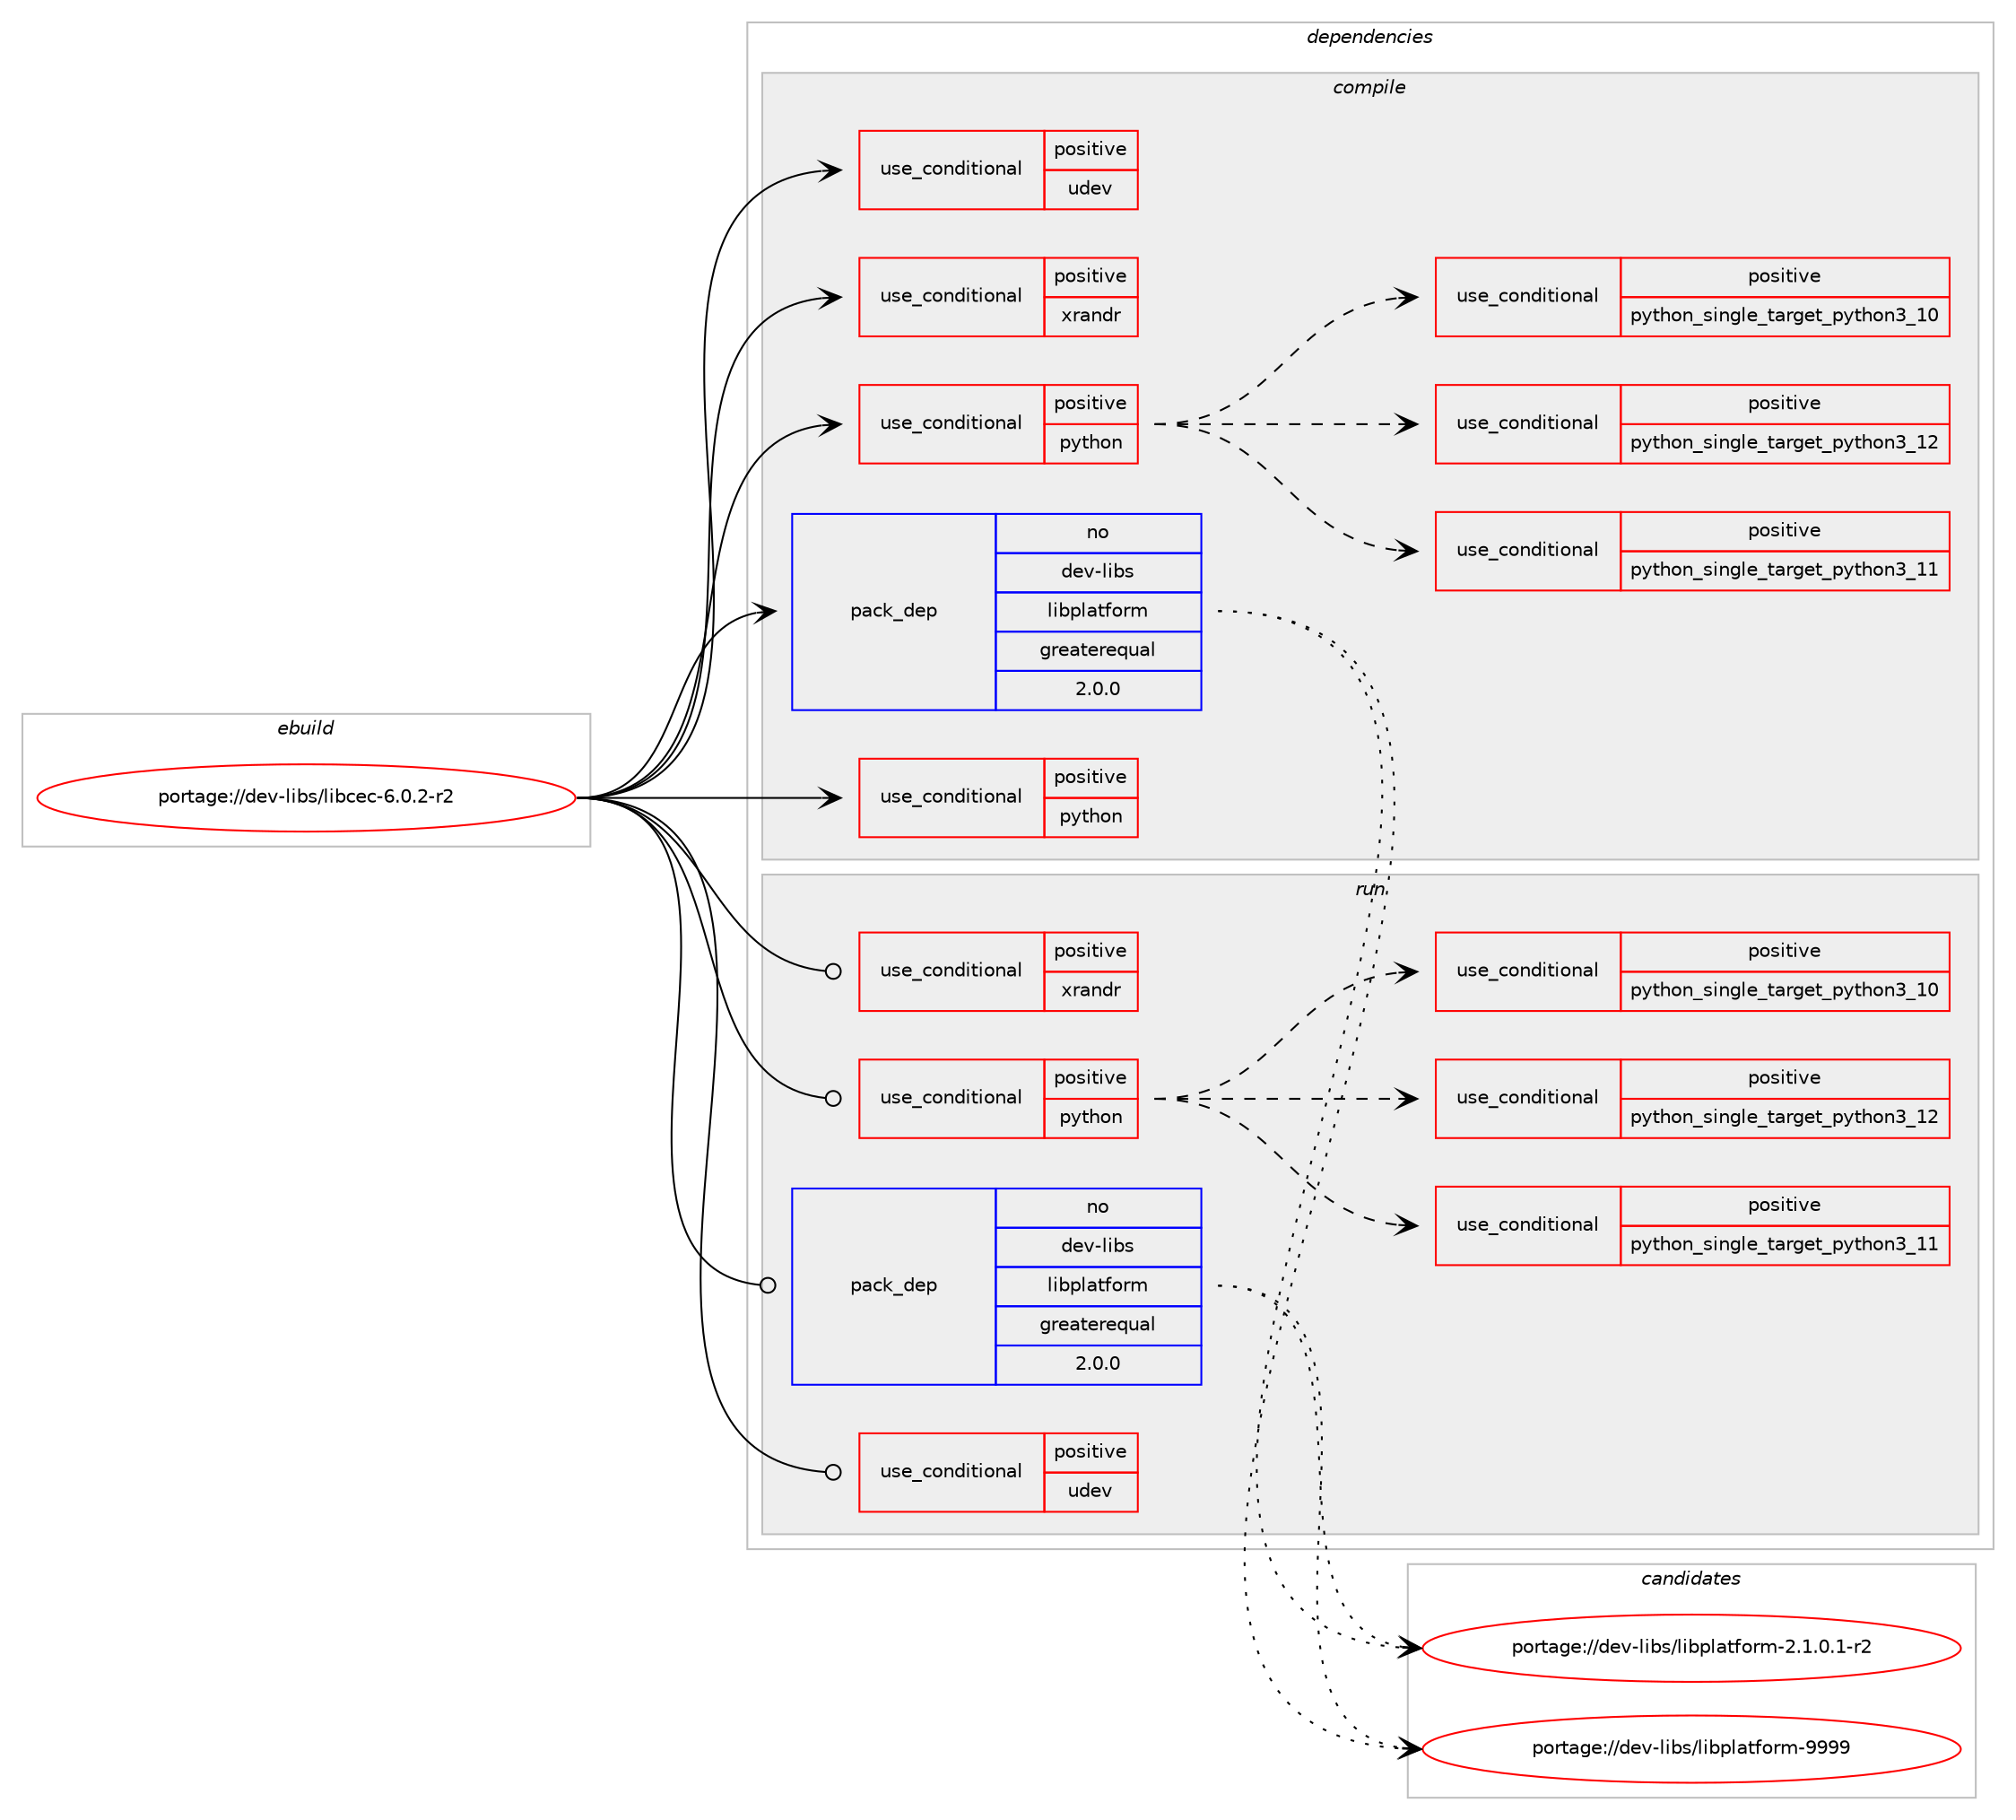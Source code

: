 digraph prolog {

# *************
# Graph options
# *************

newrank=true;
concentrate=true;
compound=true;
graph [rankdir=LR,fontname=Helvetica,fontsize=10,ranksep=1.5];#, ranksep=2.5, nodesep=0.2];
edge  [arrowhead=vee];
node  [fontname=Helvetica,fontsize=10];

# **********
# The ebuild
# **********

subgraph cluster_leftcol {
color=gray;
rank=same;
label=<<i>ebuild</i>>;
id [label="portage://dev-libs/libcec-6.0.2-r2", color=red, width=4, href="../dev-libs/libcec-6.0.2-r2.svg"];
}

# ****************
# The dependencies
# ****************

subgraph cluster_midcol {
color=gray;
label=<<i>dependencies</i>>;
subgraph cluster_compile {
fillcolor="#eeeeee";
style=filled;
label=<<i>compile</i>>;
subgraph cond25890 {
dependency55479 [label=<<TABLE BORDER="0" CELLBORDER="1" CELLSPACING="0" CELLPADDING="4"><TR><TD ROWSPAN="3" CELLPADDING="10">use_conditional</TD></TR><TR><TD>positive</TD></TR><TR><TD>python</TD></TR></TABLE>>, shape=none, color=red];
subgraph cond25891 {
dependency55480 [label=<<TABLE BORDER="0" CELLBORDER="1" CELLSPACING="0" CELLPADDING="4"><TR><TD ROWSPAN="3" CELLPADDING="10">use_conditional</TD></TR><TR><TD>positive</TD></TR><TR><TD>python_single_target_python3_10</TD></TR></TABLE>>, shape=none, color=red];
# *** BEGIN UNKNOWN DEPENDENCY TYPE (TODO) ***
# dependency55480 -> package_dependency(portage://dev-libs/libcec-6.0.2-r2,install,no,dev-lang,python,none,[,,],[slot(3.10)],[])
# *** END UNKNOWN DEPENDENCY TYPE (TODO) ***

}
dependency55479:e -> dependency55480:w [weight=20,style="dashed",arrowhead="vee"];
subgraph cond25892 {
dependency55481 [label=<<TABLE BORDER="0" CELLBORDER="1" CELLSPACING="0" CELLPADDING="4"><TR><TD ROWSPAN="3" CELLPADDING="10">use_conditional</TD></TR><TR><TD>positive</TD></TR><TR><TD>python_single_target_python3_11</TD></TR></TABLE>>, shape=none, color=red];
# *** BEGIN UNKNOWN DEPENDENCY TYPE (TODO) ***
# dependency55481 -> package_dependency(portage://dev-libs/libcec-6.0.2-r2,install,no,dev-lang,python,none,[,,],[slot(3.11)],[])
# *** END UNKNOWN DEPENDENCY TYPE (TODO) ***

}
dependency55479:e -> dependency55481:w [weight=20,style="dashed",arrowhead="vee"];
subgraph cond25893 {
dependency55482 [label=<<TABLE BORDER="0" CELLBORDER="1" CELLSPACING="0" CELLPADDING="4"><TR><TD ROWSPAN="3" CELLPADDING="10">use_conditional</TD></TR><TR><TD>positive</TD></TR><TR><TD>python_single_target_python3_12</TD></TR></TABLE>>, shape=none, color=red];
# *** BEGIN UNKNOWN DEPENDENCY TYPE (TODO) ***
# dependency55482 -> package_dependency(portage://dev-libs/libcec-6.0.2-r2,install,no,dev-lang,python,none,[,,],[slot(3.12)],[])
# *** END UNKNOWN DEPENDENCY TYPE (TODO) ***

}
dependency55479:e -> dependency55482:w [weight=20,style="dashed",arrowhead="vee"];
}
id:e -> dependency55479:w [weight=20,style="solid",arrowhead="vee"];
subgraph cond25894 {
dependency55483 [label=<<TABLE BORDER="0" CELLBORDER="1" CELLSPACING="0" CELLPADDING="4"><TR><TD ROWSPAN="3" CELLPADDING="10">use_conditional</TD></TR><TR><TD>positive</TD></TR><TR><TD>python</TD></TR></TABLE>>, shape=none, color=red];
# *** BEGIN UNKNOWN DEPENDENCY TYPE (TODO) ***
# dependency55483 -> package_dependency(portage://dev-libs/libcec-6.0.2-r2,install,no,dev-lang,swig,none,[,,],[],[])
# *** END UNKNOWN DEPENDENCY TYPE (TODO) ***

}
id:e -> dependency55483:w [weight=20,style="solid",arrowhead="vee"];
subgraph cond25895 {
dependency55484 [label=<<TABLE BORDER="0" CELLBORDER="1" CELLSPACING="0" CELLPADDING="4"><TR><TD ROWSPAN="3" CELLPADDING="10">use_conditional</TD></TR><TR><TD>positive</TD></TR><TR><TD>udev</TD></TR></TABLE>>, shape=none, color=red];
# *** BEGIN UNKNOWN DEPENDENCY TYPE (TODO) ***
# dependency55484 -> package_dependency(portage://dev-libs/libcec-6.0.2-r2,install,no,virtual,udev,none,[,,],[],[])
# *** END UNKNOWN DEPENDENCY TYPE (TODO) ***

}
id:e -> dependency55484:w [weight=20,style="solid",arrowhead="vee"];
subgraph cond25896 {
dependency55485 [label=<<TABLE BORDER="0" CELLBORDER="1" CELLSPACING="0" CELLPADDING="4"><TR><TD ROWSPAN="3" CELLPADDING="10">use_conditional</TD></TR><TR><TD>positive</TD></TR><TR><TD>xrandr</TD></TR></TABLE>>, shape=none, color=red];
# *** BEGIN UNKNOWN DEPENDENCY TYPE (TODO) ***
# dependency55485 -> package_dependency(portage://dev-libs/libcec-6.0.2-r2,install,no,x11-libs,libX11,none,[,,],[],[])
# *** END UNKNOWN DEPENDENCY TYPE (TODO) ***

# *** BEGIN UNKNOWN DEPENDENCY TYPE (TODO) ***
# dependency55485 -> package_dependency(portage://dev-libs/libcec-6.0.2-r2,install,no,x11-libs,libXrandr,none,[,,],[],[])
# *** END UNKNOWN DEPENDENCY TYPE (TODO) ***

}
id:e -> dependency55485:w [weight=20,style="solid",arrowhead="vee"];
subgraph pack28435 {
dependency55486 [label=<<TABLE BORDER="0" CELLBORDER="1" CELLSPACING="0" CELLPADDING="4" WIDTH="220"><TR><TD ROWSPAN="6" CELLPADDING="30">pack_dep</TD></TR><TR><TD WIDTH="110">no</TD></TR><TR><TD>dev-libs</TD></TR><TR><TD>libplatform</TD></TR><TR><TD>greaterequal</TD></TR><TR><TD>2.0.0</TD></TR></TABLE>>, shape=none, color=blue];
}
id:e -> dependency55486:w [weight=20,style="solid",arrowhead="vee"];
}
subgraph cluster_compileandrun {
fillcolor="#eeeeee";
style=filled;
label=<<i>compile and run</i>>;
}
subgraph cluster_run {
fillcolor="#eeeeee";
style=filled;
label=<<i>run</i>>;
subgraph cond25897 {
dependency55487 [label=<<TABLE BORDER="0" CELLBORDER="1" CELLSPACING="0" CELLPADDING="4"><TR><TD ROWSPAN="3" CELLPADDING="10">use_conditional</TD></TR><TR><TD>positive</TD></TR><TR><TD>python</TD></TR></TABLE>>, shape=none, color=red];
subgraph cond25898 {
dependency55488 [label=<<TABLE BORDER="0" CELLBORDER="1" CELLSPACING="0" CELLPADDING="4"><TR><TD ROWSPAN="3" CELLPADDING="10">use_conditional</TD></TR><TR><TD>positive</TD></TR><TR><TD>python_single_target_python3_10</TD></TR></TABLE>>, shape=none, color=red];
# *** BEGIN UNKNOWN DEPENDENCY TYPE (TODO) ***
# dependency55488 -> package_dependency(portage://dev-libs/libcec-6.0.2-r2,run,no,dev-lang,python,none,[,,],[slot(3.10)],[])
# *** END UNKNOWN DEPENDENCY TYPE (TODO) ***

}
dependency55487:e -> dependency55488:w [weight=20,style="dashed",arrowhead="vee"];
subgraph cond25899 {
dependency55489 [label=<<TABLE BORDER="0" CELLBORDER="1" CELLSPACING="0" CELLPADDING="4"><TR><TD ROWSPAN="3" CELLPADDING="10">use_conditional</TD></TR><TR><TD>positive</TD></TR><TR><TD>python_single_target_python3_11</TD></TR></TABLE>>, shape=none, color=red];
# *** BEGIN UNKNOWN DEPENDENCY TYPE (TODO) ***
# dependency55489 -> package_dependency(portage://dev-libs/libcec-6.0.2-r2,run,no,dev-lang,python,none,[,,],[slot(3.11)],[])
# *** END UNKNOWN DEPENDENCY TYPE (TODO) ***

}
dependency55487:e -> dependency55489:w [weight=20,style="dashed",arrowhead="vee"];
subgraph cond25900 {
dependency55490 [label=<<TABLE BORDER="0" CELLBORDER="1" CELLSPACING="0" CELLPADDING="4"><TR><TD ROWSPAN="3" CELLPADDING="10">use_conditional</TD></TR><TR><TD>positive</TD></TR><TR><TD>python_single_target_python3_12</TD></TR></TABLE>>, shape=none, color=red];
# *** BEGIN UNKNOWN DEPENDENCY TYPE (TODO) ***
# dependency55490 -> package_dependency(portage://dev-libs/libcec-6.0.2-r2,run,no,dev-lang,python,none,[,,],[slot(3.12)],[])
# *** END UNKNOWN DEPENDENCY TYPE (TODO) ***

}
dependency55487:e -> dependency55490:w [weight=20,style="dashed",arrowhead="vee"];
}
id:e -> dependency55487:w [weight=20,style="solid",arrowhead="odot"];
subgraph cond25901 {
dependency55491 [label=<<TABLE BORDER="0" CELLBORDER="1" CELLSPACING="0" CELLPADDING="4"><TR><TD ROWSPAN="3" CELLPADDING="10">use_conditional</TD></TR><TR><TD>positive</TD></TR><TR><TD>udev</TD></TR></TABLE>>, shape=none, color=red];
# *** BEGIN UNKNOWN DEPENDENCY TYPE (TODO) ***
# dependency55491 -> package_dependency(portage://dev-libs/libcec-6.0.2-r2,run,no,virtual,udev,none,[,,],[],[])
# *** END UNKNOWN DEPENDENCY TYPE (TODO) ***

}
id:e -> dependency55491:w [weight=20,style="solid",arrowhead="odot"];
subgraph cond25902 {
dependency55492 [label=<<TABLE BORDER="0" CELLBORDER="1" CELLSPACING="0" CELLPADDING="4"><TR><TD ROWSPAN="3" CELLPADDING="10">use_conditional</TD></TR><TR><TD>positive</TD></TR><TR><TD>xrandr</TD></TR></TABLE>>, shape=none, color=red];
# *** BEGIN UNKNOWN DEPENDENCY TYPE (TODO) ***
# dependency55492 -> package_dependency(portage://dev-libs/libcec-6.0.2-r2,run,no,x11-libs,libX11,none,[,,],[],[])
# *** END UNKNOWN DEPENDENCY TYPE (TODO) ***

# *** BEGIN UNKNOWN DEPENDENCY TYPE (TODO) ***
# dependency55492 -> package_dependency(portage://dev-libs/libcec-6.0.2-r2,run,no,x11-libs,libXrandr,none,[,,],[],[])
# *** END UNKNOWN DEPENDENCY TYPE (TODO) ***

}
id:e -> dependency55492:w [weight=20,style="solid",arrowhead="odot"];
subgraph pack28436 {
dependency55493 [label=<<TABLE BORDER="0" CELLBORDER="1" CELLSPACING="0" CELLPADDING="4" WIDTH="220"><TR><TD ROWSPAN="6" CELLPADDING="30">pack_dep</TD></TR><TR><TD WIDTH="110">no</TD></TR><TR><TD>dev-libs</TD></TR><TR><TD>libplatform</TD></TR><TR><TD>greaterequal</TD></TR><TR><TD>2.0.0</TD></TR></TABLE>>, shape=none, color=blue];
}
id:e -> dependency55493:w [weight=20,style="solid",arrowhead="odot"];
}
}

# **************
# The candidates
# **************

subgraph cluster_choices {
rank=same;
color=gray;
label=<<i>candidates</i>>;

subgraph choice28435 {
color=black;
nodesep=1;
choice100101118451081059811547108105981121089711610211111410945504649464846494511450 [label="portage://dev-libs/libplatform-2.1.0.1-r2", color=red, width=4,href="../dev-libs/libplatform-2.1.0.1-r2.svg"];
choice10010111845108105981154710810598112108971161021111141094557575757 [label="portage://dev-libs/libplatform-9999", color=red, width=4,href="../dev-libs/libplatform-9999.svg"];
dependency55486:e -> choice100101118451081059811547108105981121089711610211111410945504649464846494511450:w [style=dotted,weight="100"];
dependency55486:e -> choice10010111845108105981154710810598112108971161021111141094557575757:w [style=dotted,weight="100"];
}
subgraph choice28436 {
color=black;
nodesep=1;
choice100101118451081059811547108105981121089711610211111410945504649464846494511450 [label="portage://dev-libs/libplatform-2.1.0.1-r2", color=red, width=4,href="../dev-libs/libplatform-2.1.0.1-r2.svg"];
choice10010111845108105981154710810598112108971161021111141094557575757 [label="portage://dev-libs/libplatform-9999", color=red, width=4,href="../dev-libs/libplatform-9999.svg"];
dependency55493:e -> choice100101118451081059811547108105981121089711610211111410945504649464846494511450:w [style=dotted,weight="100"];
dependency55493:e -> choice10010111845108105981154710810598112108971161021111141094557575757:w [style=dotted,weight="100"];
}
}

}
